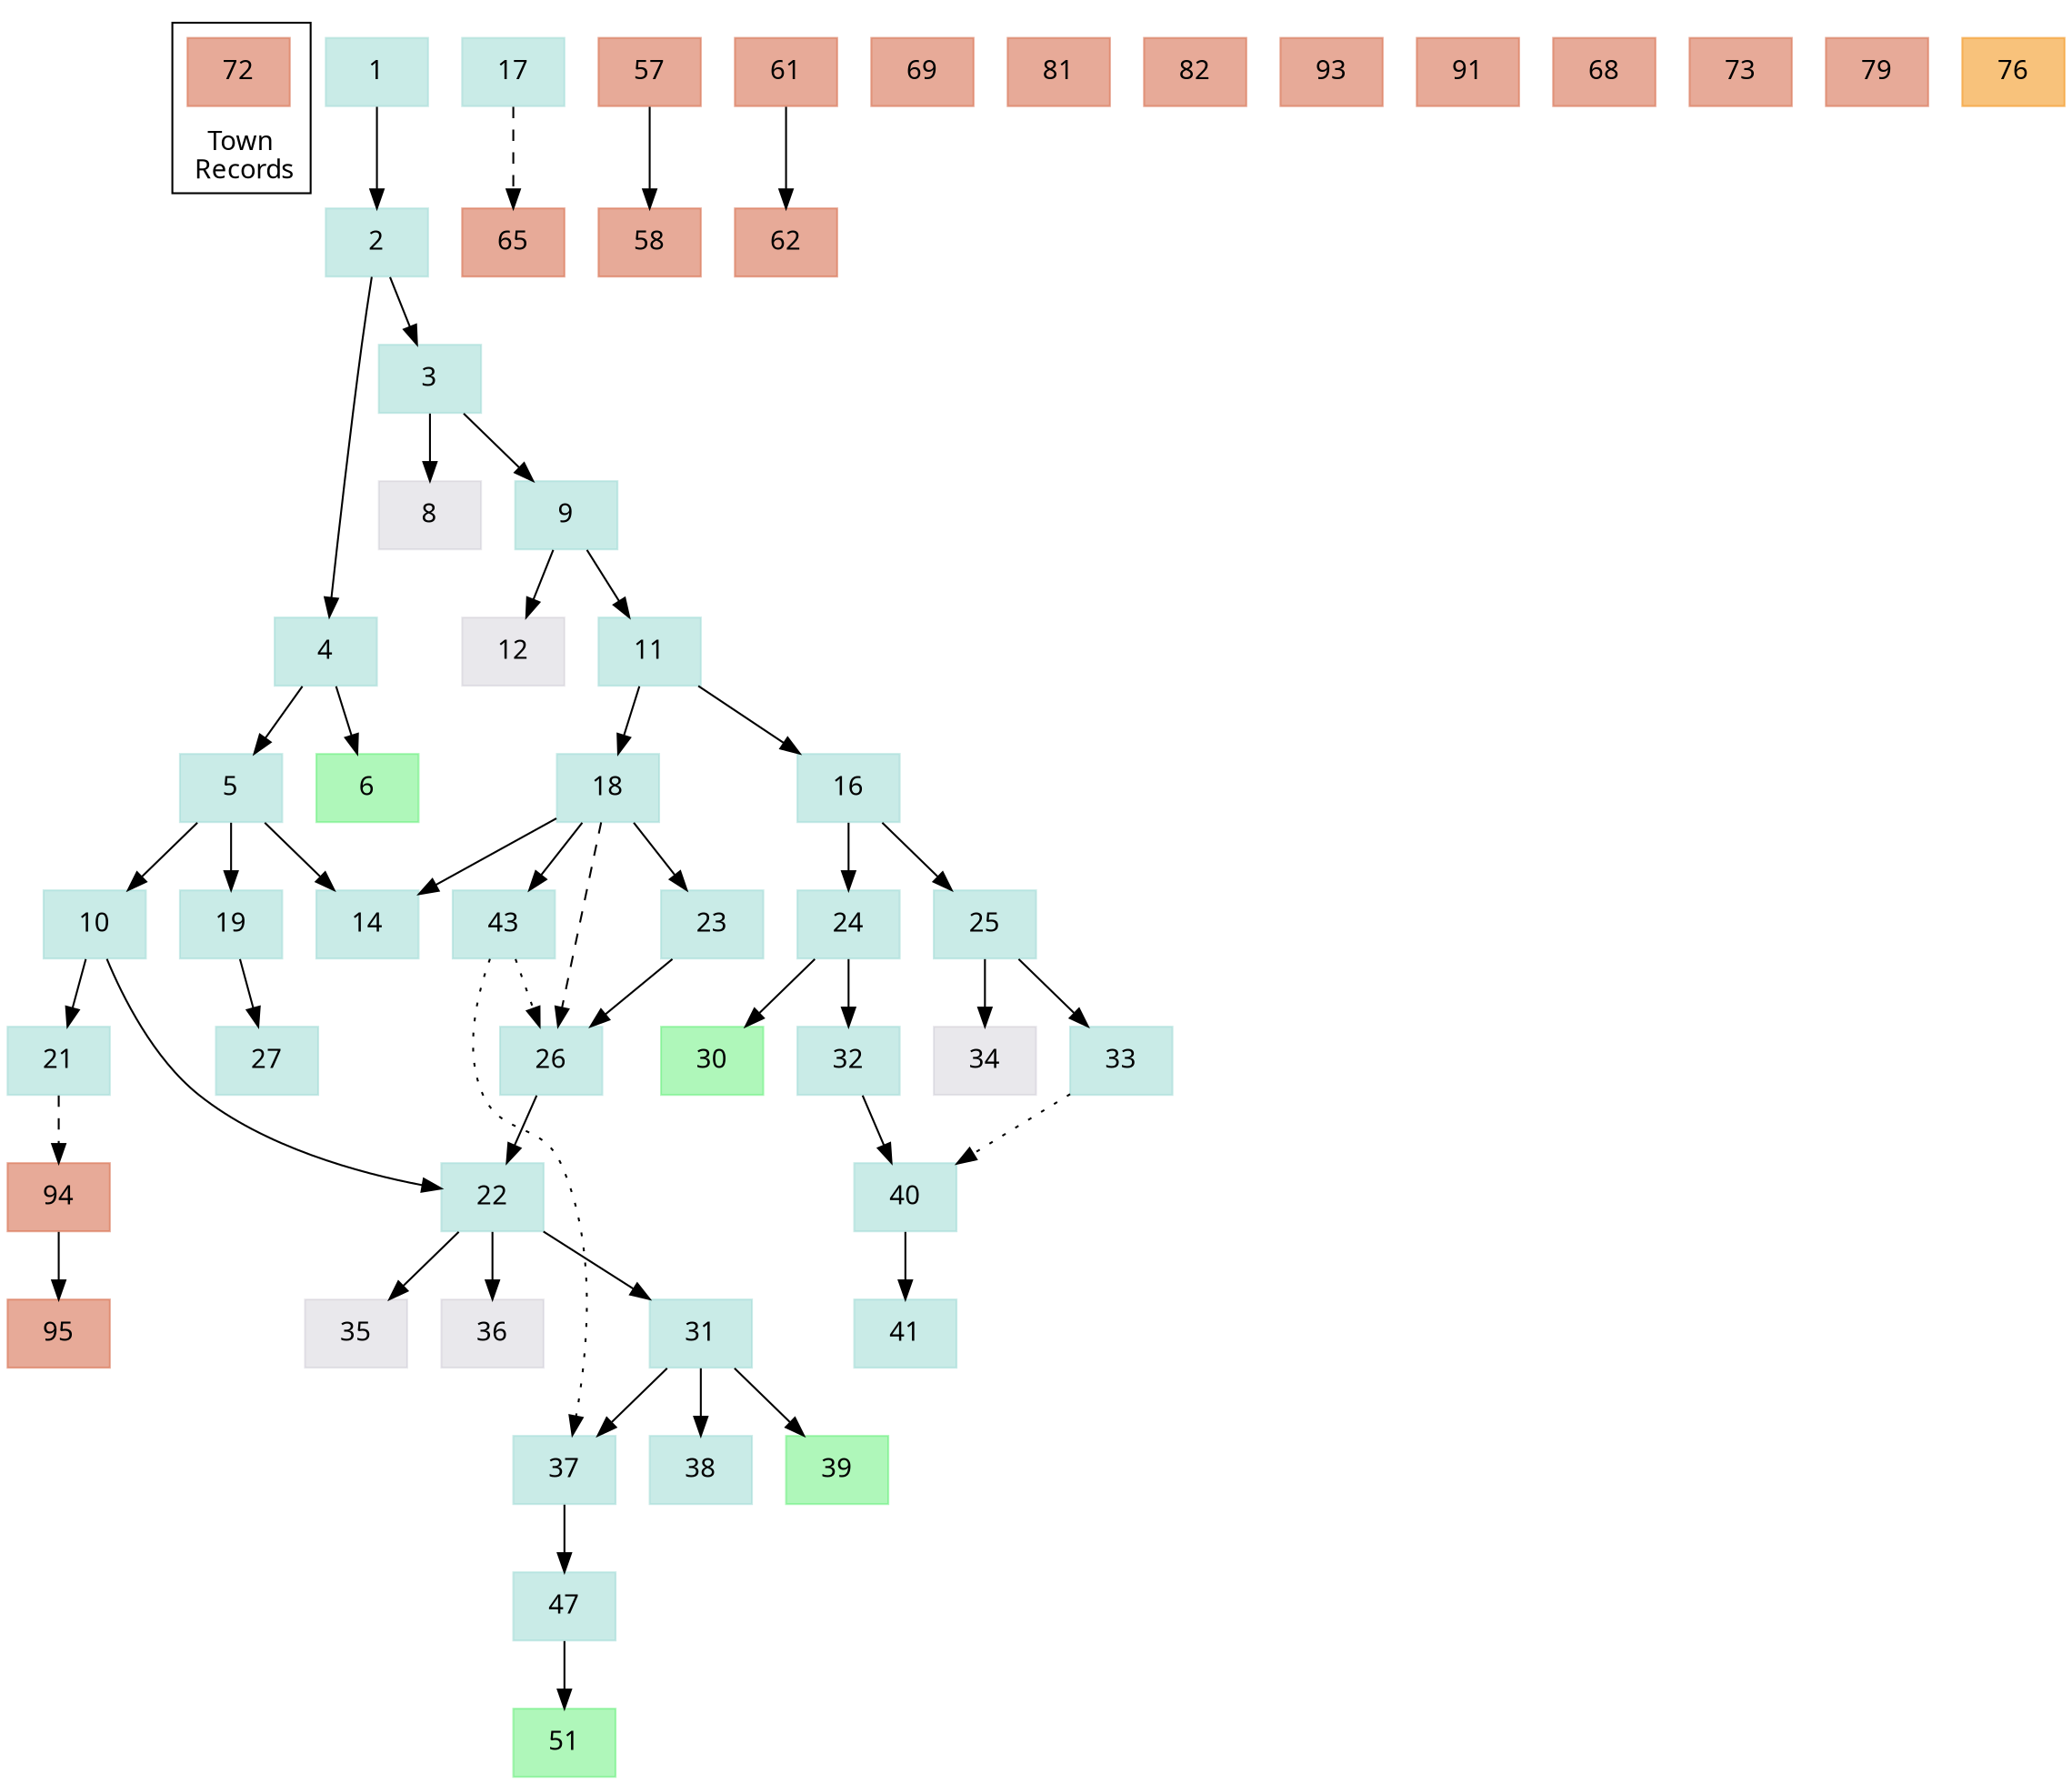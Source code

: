 digraph G{
ratio="auto"
graph [fontname = "Pirata One"];
node [fontname = "Pirata One", shape="plaintext"];
node [	shape = box,
		color = "#a1dbd690",
		style = filled,
        imagepos = "tc",
        fixedsize=true,
        imagescale=true
		];
//Town records
subgraph cluster_0 { 
    rankdir = TD;
    label = "Town\n Records";
    labelloc = b;
    72
    //72->73 [color=transparent]
    
}
bgcolor="#00000000"
1->2->3->9
2->4
3->8
4->5
5->10
10->21
9->11
9->12
11->18
11->16
16->24
5->14
18->14
18->23
4->6
10->22
16->25
5->19
18->26 [style=dashed]
18->43
23->26
24->32
24->30
43->26 [style=dotted]
25->33
25->34
33->40 [style=dotted]
21->94 [style=dashed]
94->95
26->22
22->35
22->36
22->31
31->37
31->38
31->39
43->37 [style=dotted, constraint = false]
37->47
47->51
17->65 [style=dashed]
32->40
40->41
57->58
19->27
61->62

//sidequests completed
{57, 58, 69, 81, 82, 93, 94, 95, 65, 72, 91, 68, 61, 62, 73, 79 [color="#d76b4a90"]}

//sidequests new
{76 [color="#f2931790"]}

//new quests
{6, 30, 34, 51, 39 [color = "#4cee6570"]}

//never going back again
{12, 8, 34, 35, 36 [color="#928CA230"]}


//failed
// [color="#FF00FF90"];

}
